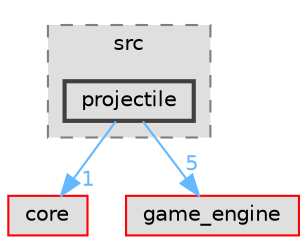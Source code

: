 digraph "server/src/projectile"
{
 // LATEX_PDF_SIZE
  bgcolor="transparent";
  edge [fontname=Helvetica,fontsize=10,labelfontname=Helvetica,labelfontsize=10];
  node [fontname=Helvetica,fontsize=10,shape=box,height=0.2,width=0.4];
  compound=true
  subgraph clusterdir_a063914ab482288b7b0e1b2fca86158c {
    graph [ bgcolor="#dfdfdf", pencolor="grey50", label="src", fontname=Helvetica,fontsize=10 style="filled,dashed", URL="dir_a063914ab482288b7b0e1b2fca86158c.html",tooltip=""]
  dir_d049189c16a91b5c12c386a6364fbc8c [label="projectile", fillcolor="#dfdfdf", color="grey25", style="filled,bold", URL="dir_d049189c16a91b5c12c386a6364fbc8c.html",tooltip=""];
  }
  dir_4270bfced15e0e73154b13468c7c9ad9 [label="core", fillcolor="#dfdfdf", color="red", style="filled", URL="dir_4270bfced15e0e73154b13468c7c9ad9.html",tooltip=""];
  dir_987a69e5dc275a1a11316b417e3a1926 [label="game_engine", fillcolor="#dfdfdf", color="red", style="filled", URL="dir_987a69e5dc275a1a11316b417e3a1926.html",tooltip=""];
  dir_d049189c16a91b5c12c386a6364fbc8c->dir_4270bfced15e0e73154b13468c7c9ad9 [headlabel="1", labeldistance=1.5 headhref="dir_000013_000002.html" href="dir_000013_000002.html" color="steelblue1" fontcolor="steelblue1"];
  dir_d049189c16a91b5c12c386a6364fbc8c->dir_987a69e5dc275a1a11316b417e3a1926 [headlabel="5", labeldistance=1.5 headhref="dir_000013_000008.html" href="dir_000013_000008.html" color="steelblue1" fontcolor="steelblue1"];
}
